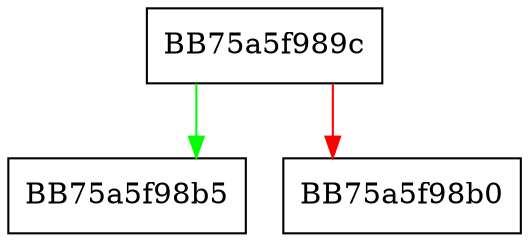 digraph _Check_max_size {
  node [shape="box"];
  graph [splines=ortho];
  BB75a5f989c -> BB75a5f98b5 [color="green"];
  BB75a5f989c -> BB75a5f98b0 [color="red"];
}